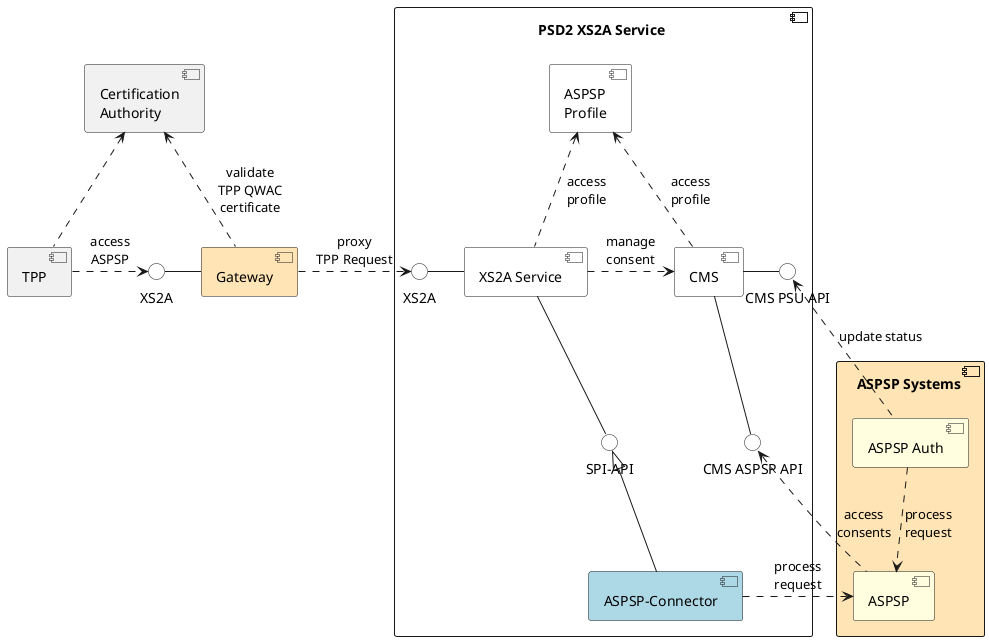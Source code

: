 @startuml
skinparam componentStyle uml2

component "TPP" as TPP
component "Certification\nAuthority" as CA
interface XS2A #white

TPP .> XS2A : access\nASPSP
CA <.. TPP

component "Gateway" as GW #moccasin

component "ASPSP Systems \n" #moccasin {
    component "ASPSP" as ASPSP #lightyellow
    component "ASPSP Auth" as auth #lightyellow

    auth ..> ASPSP : process\nrequest
}

component "PSD2 XS2A Service \n" {
    component "ASPSP\nProfile" as profile #white
    component "XS2A Service" as xs2aimpl #white
    component "CMS" as cms #white
    interface "SPI-API" as spi #white
    component "ASPSP-Connector" as connector #lightblue
    interface "XS2A" as XS2AI #white
    interface "CMS PSU API" as cms_psu #white
    interface "CMS ASPSP API" as cms_aspsp #white

    CA <.. GW : validate\nTPP QWAC\ncertificate

    profile <.. xs2aimpl : access\nprofile
    profile <.. cms : access\nprofile

    XS2A - GW
    GW .> XS2AI : proxy\nTPP Request
    XS2AI - xs2aimpl
    xs2aimpl -- spi
    spi <|--connector
    xs2aimpl .> cms : manage\nconsent

    cms - cms_psu
    cms_psu <. auth : update status

    cms -- cms_aspsp

    connector .> ASPSP : process\nrequest

    cms_aspsp <. ASPSP : access\nconsents
}


@enduml

